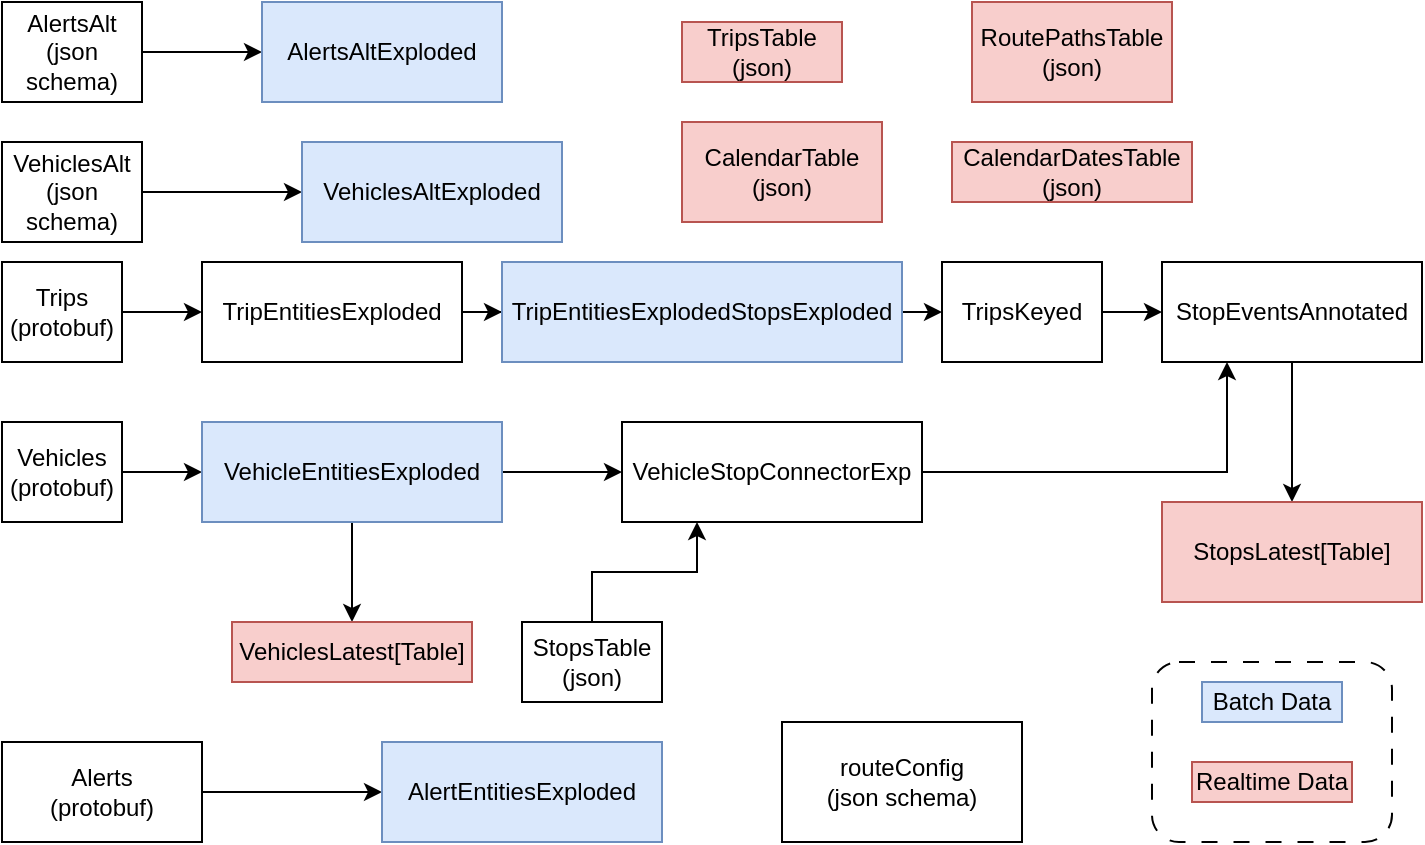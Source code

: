 <mxGraphModel dx="1004" dy="663" grid="1" gridSize="10" guides="1" tooltips="1" connect="1" arrows="1" fold="1" page="1" pageScale="1" pageWidth="850" pageHeight="1100" math="0" shadow="0">
  <root>
    <mxCell id="0" />
    <mxCell id="1" parent="0" />
    <mxCell id="baDXVqSwFS8Pu7y57l61-1" value="Trips&lt;br&gt;(protobuf)" style="rounded=0;whiteSpace=wrap;html=1;" parent="1" vertex="1">
      <mxGeometry x="60" y="260" width="60" height="50" as="geometry" />
    </mxCell>
    <mxCell id="baDXVqSwFS8Pu7y57l61-29" style="edgeStyle=orthogonalEdgeStyle;rounded=0;orthogonalLoop=1;jettySize=auto;html=1;exitX=1;exitY=0.5;exitDx=0;exitDy=0;" parent="1" source="baDXVqSwFS8Pu7y57l61-2" target="baDXVqSwFS8Pu7y57l61-28" edge="1">
      <mxGeometry relative="1" as="geometry" />
    </mxCell>
    <mxCell id="baDXVqSwFS8Pu7y57l61-2" value="TripEntitiesExploded" style="rounded=0;whiteSpace=wrap;html=1;" parent="1" vertex="1">
      <mxGeometry x="160" y="260" width="130" height="50" as="geometry" />
    </mxCell>
    <mxCell id="baDXVqSwFS8Pu7y57l61-32" style="edgeStyle=orthogonalEdgeStyle;rounded=0;orthogonalLoop=1;jettySize=auto;html=1;exitX=1;exitY=0.5;exitDx=0;exitDy=0;entryX=0;entryY=0.5;entryDx=0;entryDy=0;" parent="1" source="baDXVqSwFS8Pu7y57l61-3" target="baDXVqSwFS8Pu7y57l61-31" edge="1">
      <mxGeometry relative="1" as="geometry" />
    </mxCell>
    <mxCell id="baDXVqSwFS8Pu7y57l61-3" value="TripsKeyed" style="rounded=0;whiteSpace=wrap;html=1;" parent="1" vertex="1">
      <mxGeometry x="530" y="260" width="80" height="50" as="geometry" />
    </mxCell>
    <mxCell id="baDXVqSwFS8Pu7y57l61-4" value="" style="endArrow=classic;html=1;rounded=0;exitX=1;exitY=0.5;exitDx=0;exitDy=0;entryX=0;entryY=0.5;entryDx=0;entryDy=0;" parent="1" source="baDXVqSwFS8Pu7y57l61-1" target="baDXVqSwFS8Pu7y57l61-2" edge="1">
      <mxGeometry width="50" height="50" relative="1" as="geometry">
        <mxPoint x="140" y="360" as="sourcePoint" />
        <mxPoint x="190" y="310" as="targetPoint" />
      </mxGeometry>
    </mxCell>
    <mxCell id="baDXVqSwFS8Pu7y57l61-8" style="edgeStyle=orthogonalEdgeStyle;rounded=0;orthogonalLoop=1;jettySize=auto;html=1;exitX=1;exitY=0.5;exitDx=0;exitDy=0;entryX=0;entryY=0.5;entryDx=0;entryDy=0;" parent="1" source="baDXVqSwFS8Pu7y57l61-6" target="baDXVqSwFS8Pu7y57l61-7" edge="1">
      <mxGeometry relative="1" as="geometry" />
    </mxCell>
    <mxCell id="baDXVqSwFS8Pu7y57l61-6" value="Vehicles&lt;br&gt;(protobuf)" style="rounded=0;whiteSpace=wrap;html=1;" parent="1" vertex="1">
      <mxGeometry x="60" y="340" width="60" height="50" as="geometry" />
    </mxCell>
    <mxCell id="baDXVqSwFS8Pu7y57l61-11" style="edgeStyle=orthogonalEdgeStyle;rounded=0;orthogonalLoop=1;jettySize=auto;html=1;exitX=1;exitY=0.5;exitDx=0;exitDy=0;entryX=0;entryY=0.5;entryDx=0;entryDy=0;" parent="1" source="baDXVqSwFS8Pu7y57l61-7" target="baDXVqSwFS8Pu7y57l61-10" edge="1">
      <mxGeometry relative="1" as="geometry" />
    </mxCell>
    <mxCell id="LzUDiZAY9osjAmqgIy-V-4" style="edgeStyle=orthogonalEdgeStyle;rounded=0;orthogonalLoop=1;jettySize=auto;html=1;exitX=0.5;exitY=1;exitDx=0;exitDy=0;entryX=0.5;entryY=0;entryDx=0;entryDy=0;" parent="1" source="baDXVqSwFS8Pu7y57l61-7" target="LzUDiZAY9osjAmqgIy-V-1" edge="1">
      <mxGeometry relative="1" as="geometry" />
    </mxCell>
    <mxCell id="baDXVqSwFS8Pu7y57l61-7" value="VehicleEntitiesExploded" style="rounded=0;whiteSpace=wrap;html=1;fillColor=#dae8fc;strokeColor=#6c8ebf;" parent="1" vertex="1">
      <mxGeometry x="160" y="340" width="150" height="50" as="geometry" />
    </mxCell>
    <mxCell id="LzUDiZAY9osjAmqgIy-V-5" style="edgeStyle=orthogonalEdgeStyle;rounded=0;orthogonalLoop=1;jettySize=auto;html=1;exitX=0.5;exitY=0;exitDx=0;exitDy=0;entryX=0.25;entryY=1;entryDx=0;entryDy=0;" parent="1" source="baDXVqSwFS8Pu7y57l61-9" target="baDXVqSwFS8Pu7y57l61-10" edge="1">
      <mxGeometry relative="1" as="geometry" />
    </mxCell>
    <mxCell id="baDXVqSwFS8Pu7y57l61-9" value="StopsTable&lt;br&gt;(json)" style="rounded=0;whiteSpace=wrap;html=1;" parent="1" vertex="1">
      <mxGeometry x="320" y="440" width="70" height="40" as="geometry" />
    </mxCell>
    <mxCell id="baDXVqSwFS8Pu7y57l61-33" style="edgeStyle=orthogonalEdgeStyle;rounded=0;orthogonalLoop=1;jettySize=auto;html=1;exitX=1;exitY=0.5;exitDx=0;exitDy=0;entryX=0.25;entryY=1;entryDx=0;entryDy=0;" parent="1" source="baDXVqSwFS8Pu7y57l61-10" target="baDXVqSwFS8Pu7y57l61-31" edge="1">
      <mxGeometry relative="1" as="geometry" />
    </mxCell>
    <mxCell id="baDXVqSwFS8Pu7y57l61-10" value="VehicleStopConnectorExp" style="rounded=0;whiteSpace=wrap;html=1;" parent="1" vertex="1">
      <mxGeometry x="370" y="340" width="150" height="50" as="geometry" />
    </mxCell>
    <mxCell id="baDXVqSwFS8Pu7y57l61-15" value="CalendarTable&lt;br&gt;(json)" style="rounded=0;whiteSpace=wrap;html=1;fillColor=#f8cecc;strokeColor=#b85450;" parent="1" vertex="1">
      <mxGeometry x="400" y="190" width="100" height="50" as="geometry" />
    </mxCell>
    <mxCell id="baDXVqSwFS8Pu7y57l61-18" value="RoutePathsTable&lt;br&gt;(json)" style="rounded=0;whiteSpace=wrap;html=1;fillColor=#f8cecc;strokeColor=#b85450;" parent="1" vertex="1">
      <mxGeometry x="545" y="130" width="100" height="50" as="geometry" />
    </mxCell>
    <mxCell id="baDXVqSwFS8Pu7y57l61-22" style="edgeStyle=orthogonalEdgeStyle;rounded=0;orthogonalLoop=1;jettySize=auto;html=1;exitX=1;exitY=0.5;exitDx=0;exitDy=0;" parent="1" source="baDXVqSwFS8Pu7y57l61-20" target="baDXVqSwFS8Pu7y57l61-21" edge="1">
      <mxGeometry relative="1" as="geometry" />
    </mxCell>
    <mxCell id="baDXVqSwFS8Pu7y57l61-20" value="Alerts&lt;br&gt;(protobuf)" style="rounded=0;whiteSpace=wrap;html=1;" parent="1" vertex="1">
      <mxGeometry x="60" y="500" width="100" height="50" as="geometry" />
    </mxCell>
    <mxCell id="baDXVqSwFS8Pu7y57l61-21" value="AlertEntitiesExploded" style="rounded=0;whiteSpace=wrap;html=1;fillColor=#dae8fc;strokeColor=#6c8ebf;" parent="1" vertex="1">
      <mxGeometry x="250" y="500" width="140" height="50" as="geometry" />
    </mxCell>
    <mxCell id="baDXVqSwFS8Pu7y57l61-25" style="edgeStyle=orthogonalEdgeStyle;rounded=0;orthogonalLoop=1;jettySize=auto;html=1;exitX=1;exitY=0.5;exitDx=0;exitDy=0;entryX=0;entryY=0.5;entryDx=0;entryDy=0;" parent="1" source="baDXVqSwFS8Pu7y57l61-23" target="baDXVqSwFS8Pu7y57l61-24" edge="1">
      <mxGeometry relative="1" as="geometry" />
    </mxCell>
    <mxCell id="baDXVqSwFS8Pu7y57l61-23" value="VehiclesAlt (json schema)" style="rounded=0;whiteSpace=wrap;html=1;" parent="1" vertex="1">
      <mxGeometry x="60" y="200" width="70" height="50" as="geometry" />
    </mxCell>
    <mxCell id="baDXVqSwFS8Pu7y57l61-24" value="VehiclesAltExploded" style="rounded=0;whiteSpace=wrap;html=1;fillColor=#dae8fc;strokeColor=#6c8ebf;" parent="1" vertex="1">
      <mxGeometry x="210" y="200" width="130" height="50" as="geometry" />
    </mxCell>
    <mxCell id="baDXVqSwFS8Pu7y57l61-26" value="TripsTable&lt;br&gt;(json)" style="rounded=0;whiteSpace=wrap;html=1;fillColor=#f8cecc;strokeColor=#b85450;" parent="1" vertex="1">
      <mxGeometry x="400" y="140" width="80" height="30" as="geometry" />
    </mxCell>
    <mxCell id="baDXVqSwFS8Pu7y57l61-27" value="CalendarDatesTable&lt;br&gt;(json)" style="rounded=0;whiteSpace=wrap;html=1;fillColor=#f8cecc;strokeColor=#b85450;" parent="1" vertex="1">
      <mxGeometry x="535" y="200" width="120" height="30" as="geometry" />
    </mxCell>
    <mxCell id="baDXVqSwFS8Pu7y57l61-30" style="edgeStyle=orthogonalEdgeStyle;rounded=0;orthogonalLoop=1;jettySize=auto;html=1;exitX=1;exitY=0.5;exitDx=0;exitDy=0;entryX=0;entryY=0.5;entryDx=0;entryDy=0;" parent="1" source="baDXVqSwFS8Pu7y57l61-28" target="baDXVqSwFS8Pu7y57l61-3" edge="1">
      <mxGeometry relative="1" as="geometry" />
    </mxCell>
    <mxCell id="baDXVqSwFS8Pu7y57l61-28" value="TripEntitiesExplodedStopsExploded" style="rounded=0;whiteSpace=wrap;html=1;fillColor=#dae8fc;strokeColor=#6c8ebf;" parent="1" vertex="1">
      <mxGeometry x="310" y="260" width="200" height="50" as="geometry" />
    </mxCell>
    <mxCell id="baDXVqSwFS8Pu7y57l61-35" style="edgeStyle=orthogonalEdgeStyle;rounded=0;orthogonalLoop=1;jettySize=auto;html=1;exitX=0.5;exitY=1;exitDx=0;exitDy=0;entryX=0.5;entryY=0;entryDx=0;entryDy=0;" parent="1" source="baDXVqSwFS8Pu7y57l61-31" target="baDXVqSwFS8Pu7y57l61-34" edge="1">
      <mxGeometry relative="1" as="geometry" />
    </mxCell>
    <mxCell id="baDXVqSwFS8Pu7y57l61-31" value="StopEventsAnnotated" style="rounded=0;whiteSpace=wrap;html=1;" parent="1" vertex="1">
      <mxGeometry x="640" y="260" width="130" height="50" as="geometry" />
    </mxCell>
    <mxCell id="baDXVqSwFS8Pu7y57l61-34" value="StopsLatest[Table]" style="rounded=0;whiteSpace=wrap;html=1;fillColor=#f8cecc;strokeColor=#b85450;" parent="1" vertex="1">
      <mxGeometry x="640" y="380" width="130" height="50" as="geometry" />
    </mxCell>
    <mxCell id="baDXVqSwFS8Pu7y57l61-38" style="edgeStyle=orthogonalEdgeStyle;rounded=0;orthogonalLoop=1;jettySize=auto;html=1;exitX=1;exitY=0.5;exitDx=0;exitDy=0;entryX=0;entryY=0.5;entryDx=0;entryDy=0;" parent="1" source="baDXVqSwFS8Pu7y57l61-36" target="baDXVqSwFS8Pu7y57l61-37" edge="1">
      <mxGeometry relative="1" as="geometry" />
    </mxCell>
    <mxCell id="baDXVqSwFS8Pu7y57l61-36" value="AlertsAlt (json schema)" style="rounded=0;whiteSpace=wrap;html=1;" parent="1" vertex="1">
      <mxGeometry x="60" y="130" width="70" height="50" as="geometry" />
    </mxCell>
    <mxCell id="baDXVqSwFS8Pu7y57l61-37" value="AlertsAltExploded" style="rounded=0;whiteSpace=wrap;html=1;fillColor=#dae8fc;strokeColor=#6c8ebf;" parent="1" vertex="1">
      <mxGeometry x="190" y="130" width="120" height="50" as="geometry" />
    </mxCell>
    <mxCell id="baDXVqSwFS8Pu7y57l61-40" value="routeConfig&lt;br&gt;(json schema)" style="rounded=0;whiteSpace=wrap;html=1;" parent="1" vertex="1">
      <mxGeometry x="450" y="490" width="120" height="60" as="geometry" />
    </mxCell>
    <mxCell id="LzUDiZAY9osjAmqgIy-V-1" value="VehiclesLatest[Table]" style="rounded=0;whiteSpace=wrap;html=1;fillColor=#f8cecc;strokeColor=#b85450;" parent="1" vertex="1">
      <mxGeometry x="175" y="440" width="120" height="30" as="geometry" />
    </mxCell>
    <mxCell id="tBkoroNSvGsC5wa6oeFv-3" value="" style="rounded=1;whiteSpace=wrap;html=1;labelBorderColor=none;strokeWidth=1;dashed=1;dashPattern=8 8;" vertex="1" parent="1">
      <mxGeometry x="635" y="460" width="120" height="90" as="geometry" />
    </mxCell>
    <mxCell id="tBkoroNSvGsC5wa6oeFv-4" value="Realtime Data" style="rounded=0;whiteSpace=wrap;html=1;fillColor=#f8cecc;strokeColor=#b85450;" vertex="1" parent="1">
      <mxGeometry x="655" y="510" width="80" height="20" as="geometry" />
    </mxCell>
    <mxCell id="tBkoroNSvGsC5wa6oeFv-2" value="Batch Data" style="rounded=0;whiteSpace=wrap;html=1;fillColor=#dae8fc;strokeColor=#6c8ebf;align=center;" vertex="1" parent="1">
      <mxGeometry x="660" y="470" width="70" height="20" as="geometry" />
    </mxCell>
  </root>
</mxGraphModel>
